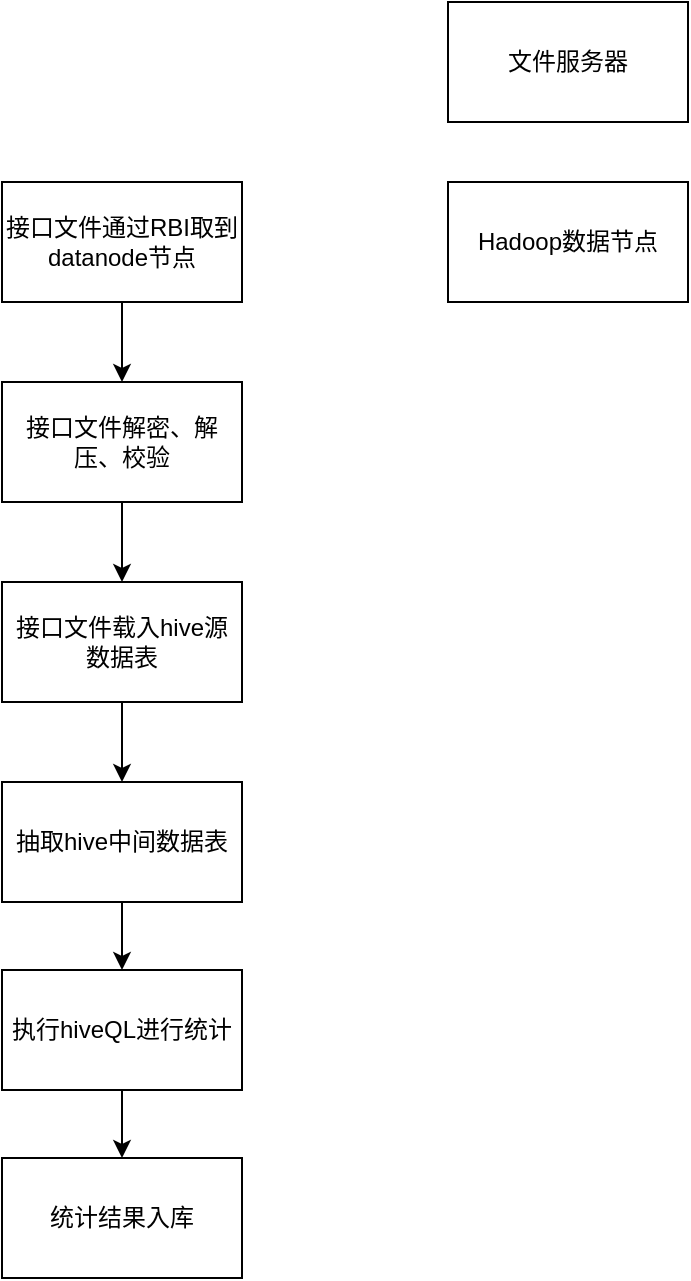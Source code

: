 <mxfile version="10.4.5" type="github"><diagram id="lYbQY3pZxlGjpoOK3wmj" name="第 1 页"><mxGraphModel dx="840" dy="484" grid="1" gridSize="10" guides="1" tooltips="1" connect="1" arrows="1" fold="1" page="1" pageScale="1" pageWidth="827" pageHeight="1169" math="0" shadow="0"><root><mxCell id="0"/><mxCell id="1" parent="0"/><mxCell id="N0DFf1ava0h5oTuY3Eah-6" style="edgeStyle=orthogonalEdgeStyle;rounded=0;orthogonalLoop=1;jettySize=auto;html=1;exitX=0.5;exitY=1;exitDx=0;exitDy=0;entryX=0.5;entryY=0;entryDx=0;entryDy=0;" edge="1" parent="1" source="N0DFf1ava0h5oTuY3Eah-1" target="N0DFf1ava0h5oTuY3Eah-5"><mxGeometry relative="1" as="geometry"/></mxCell><mxCell id="N0DFf1ava0h5oTuY3Eah-1" value="接口文件&lt;span&gt;载入hive&lt;/span&gt;源数据表" style="rounded=0;whiteSpace=wrap;html=1;" vertex="1" parent="1"><mxGeometry x="130" y="390" width="120" height="60" as="geometry"/></mxCell><mxCell id="N0DFf1ava0h5oTuY3Eah-3" style="edgeStyle=orthogonalEdgeStyle;rounded=0;orthogonalLoop=1;jettySize=auto;html=1;entryX=0.5;entryY=0;entryDx=0;entryDy=0;" edge="1" parent="1" source="N0DFf1ava0h5oTuY3Eah-2" target="N0DFf1ava0h5oTuY3Eah-1"><mxGeometry relative="1" as="geometry"/></mxCell><mxCell id="N0DFf1ava0h5oTuY3Eah-2" value="接口文件&lt;span&gt;解密、解压、校验&lt;/span&gt;" style="rounded=0;whiteSpace=wrap;html=1;" vertex="1" parent="1"><mxGeometry x="130" y="290" width="120" height="60" as="geometry"/></mxCell><mxCell id="N0DFf1ava0h5oTuY3Eah-9" style="edgeStyle=orthogonalEdgeStyle;rounded=0;orthogonalLoop=1;jettySize=auto;html=1;exitX=0.5;exitY=1;exitDx=0;exitDy=0;entryX=0.5;entryY=0;entryDx=0;entryDy=0;" edge="1" parent="1" source="N0DFf1ava0h5oTuY3Eah-5" target="N0DFf1ava0h5oTuY3Eah-8"><mxGeometry relative="1" as="geometry"/></mxCell><mxCell id="N0DFf1ava0h5oTuY3Eah-5" value="&lt;span&gt;抽取hive&lt;/span&gt;中间数据表" style="rounded=0;whiteSpace=wrap;html=1;" vertex="1" parent="1"><mxGeometry x="130" y="490" width="120" height="60" as="geometry"/></mxCell><mxCell id="N0DFf1ava0h5oTuY3Eah-12" value="" style="edgeStyle=orthogonalEdgeStyle;rounded=0;orthogonalLoop=1;jettySize=auto;html=1;exitX=0.5;exitY=1;exitDx=0;exitDy=0;entryX=0.5;entryY=0;entryDx=0;entryDy=0;" edge="1" parent="1" source="N0DFf1ava0h5oTuY3Eah-8" target="N0DFf1ava0h5oTuY3Eah-11"><mxGeometry relative="1" as="geometry"/></mxCell><mxCell id="N0DFf1ava0h5oTuY3Eah-8" value="执行hiveQL进行统计" style="rounded=0;whiteSpace=wrap;html=1;" vertex="1" parent="1"><mxGeometry x="130" y="584" width="120" height="60" as="geometry"/></mxCell><mxCell id="N0DFf1ava0h5oTuY3Eah-11" value="统计结果入库" style="rounded=0;whiteSpace=wrap;html=1;" vertex="1" parent="1"><mxGeometry x="130" y="678" width="120" height="60" as="geometry"/></mxCell><mxCell id="N0DFf1ava0h5oTuY3Eah-13" style="edgeStyle=orthogonalEdgeStyle;rounded=0;orthogonalLoop=1;jettySize=auto;html=1;" edge="1" parent="1" source="N0DFf1ava0h5oTuY3Eah-15"><mxGeometry relative="1" as="geometry"><mxPoint x="190" y="290" as="targetPoint"/></mxGeometry></mxCell><mxCell id="N0DFf1ava0h5oTuY3Eah-15" value="&lt;span&gt;接口文件通过RBI取到datanode节点&lt;/span&gt;" style="rounded=0;whiteSpace=wrap;html=1;" vertex="1" parent="1"><mxGeometry x="130" y="190" width="120" height="60" as="geometry"/></mxCell><mxCell id="N0DFf1ava0h5oTuY3Eah-16" value="Hadoop数据节点" style="rounded=0;whiteSpace=wrap;html=1;" vertex="1" parent="1"><mxGeometry x="353" y="190" width="120" height="60" as="geometry"/></mxCell><mxCell id="N0DFf1ava0h5oTuY3Eah-17" value="文件服务器" style="rounded=0;whiteSpace=wrap;html=1;" vertex="1" parent="1"><mxGeometry x="353" y="100" width="120" height="60" as="geometry"/></mxCell></root></mxGraphModel></diagram></mxfile>